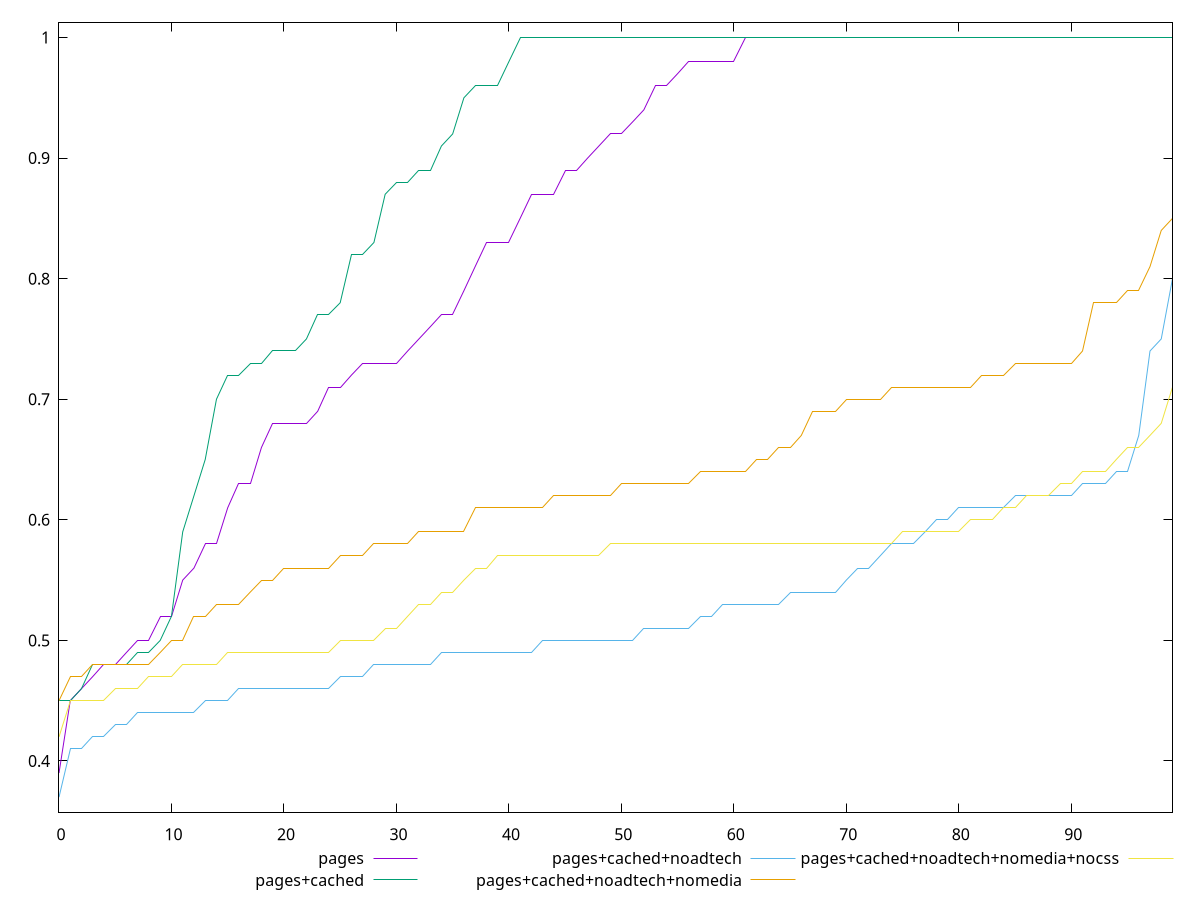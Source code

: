 reset

$pages <<EOF
0 0.39
1 0.45
2 0.46
3 0.47
4 0.48
5 0.48
6 0.49
7 0.5
8 0.5
9 0.52
10 0.52
11 0.55
12 0.56
13 0.58
14 0.58
15 0.61
16 0.63
17 0.63
18 0.66
19 0.68
20 0.68
21 0.68
22 0.68
23 0.69
24 0.71
25 0.71
26 0.72
27 0.73
28 0.73
29 0.73
30 0.73
31 0.74
32 0.75
33 0.76
34 0.77
35 0.77
36 0.79
37 0.81
38 0.83
39 0.83
40 0.83
41 0.85
42 0.87
43 0.87
44 0.87
45 0.89
46 0.89
47 0.9
48 0.91
49 0.92
50 0.92
51 0.93
52 0.94
53 0.96
54 0.96
55 0.97
56 0.98
57 0.98
58 0.98
59 0.98
60 0.98
61 1
62 1
63 1
64 1
65 1
66 1
67 1
68 1
69 1
70 1
71 1
72 1
73 1
74 1
75 1
76 1
77 1
78 1
79 1
80 1
81 1
82 1
83 1
84 1
85 1
86 1
87 1
88 1
89 1
90 1
91 1
92 1
93 1
94 1
95 1
96 1
97 1
98 1
99 1
EOF

$pagesCached <<EOF
0 0.45
1 0.45
2 0.46
3 0.48
4 0.48
5 0.48
6 0.48
7 0.49
8 0.49
9 0.5
10 0.52
11 0.59
12 0.62
13 0.65
14 0.7
15 0.72
16 0.72
17 0.73
18 0.73
19 0.74
20 0.74
21 0.74
22 0.75
23 0.77
24 0.77
25 0.78
26 0.82
27 0.82
28 0.83
29 0.87
30 0.88
31 0.88
32 0.89
33 0.89
34 0.91
35 0.92
36 0.95
37 0.96
38 0.96
39 0.96
40 0.98
41 1
42 1
43 1
44 1
45 1
46 1
47 1
48 1
49 1
50 1
51 1
52 1
53 1
54 1
55 1
56 1
57 1
58 1
59 1
60 1
61 1
62 1
63 1
64 1
65 1
66 1
67 1
68 1
69 1
70 1
71 1
72 1
73 1
74 1
75 1
76 1
77 1
78 1
79 1
80 1
81 1
82 1
83 1
84 1
85 1
86 1
87 1
88 1
89 1
90 1
91 1
92 1
93 1
94 1
95 1
96 1
97 1
98 1
99 1
EOF

$pagesCachedNoadtech <<EOF
0 0.37
1 0.41
2 0.41
3 0.42
4 0.42
5 0.43
6 0.43
7 0.44
8 0.44
9 0.44
10 0.44
11 0.44
12 0.44
13 0.45
14 0.45
15 0.45
16 0.46
17 0.46
18 0.46
19 0.46
20 0.46
21 0.46
22 0.46
23 0.46
24 0.46
25 0.47
26 0.47
27 0.47
28 0.48
29 0.48
30 0.48
31 0.48
32 0.48
33 0.48
34 0.49
35 0.49
36 0.49
37 0.49
38 0.49
39 0.49
40 0.49
41 0.49
42 0.49
43 0.5
44 0.5
45 0.5
46 0.5
47 0.5
48 0.5
49 0.5
50 0.5
51 0.5
52 0.51
53 0.51
54 0.51
55 0.51
56 0.51
57 0.52
58 0.52
59 0.53
60 0.53
61 0.53
62 0.53
63 0.53
64 0.53
65 0.54
66 0.54
67 0.54
68 0.54
69 0.54
70 0.55
71 0.56
72 0.56
73 0.57
74 0.58
75 0.58
76 0.58
77 0.59
78 0.6
79 0.6
80 0.61
81 0.61
82 0.61
83 0.61
84 0.61
85 0.62
86 0.62
87 0.62
88 0.62
89 0.62
90 0.62
91 0.63
92 0.63
93 0.63
94 0.64
95 0.64
96 0.67
97 0.74
98 0.75
99 0.8
EOF

$pagesCachedNoadtechNomedia <<EOF
0 0.45
1 0.47
2 0.47
3 0.48
4 0.48
5 0.48
6 0.48
7 0.48
8 0.48
9 0.49
10 0.5
11 0.5
12 0.52
13 0.52
14 0.53
15 0.53
16 0.53
17 0.54
18 0.55
19 0.55
20 0.56
21 0.56
22 0.56
23 0.56
24 0.56
25 0.57
26 0.57
27 0.57
28 0.58
29 0.58
30 0.58
31 0.58
32 0.59
33 0.59
34 0.59
35 0.59
36 0.59
37 0.61
38 0.61
39 0.61
40 0.61
41 0.61
42 0.61
43 0.61
44 0.62
45 0.62
46 0.62
47 0.62
48 0.62
49 0.62
50 0.63
51 0.63
52 0.63
53 0.63
54 0.63
55 0.63
56 0.63
57 0.64
58 0.64
59 0.64
60 0.64
61 0.64
62 0.65
63 0.65
64 0.66
65 0.66
66 0.67
67 0.69
68 0.69
69 0.69
70 0.7
71 0.7
72 0.7
73 0.7
74 0.71
75 0.71
76 0.71
77 0.71
78 0.71
79 0.71
80 0.71
81 0.71
82 0.72
83 0.72
84 0.72
85 0.73
86 0.73
87 0.73
88 0.73
89 0.73
90 0.73
91 0.74
92 0.78
93 0.78
94 0.78
95 0.79
96 0.79
97 0.81
98 0.84
99 0.85
EOF

$pagesCachedNoadtechNomediaNocss <<EOF
0 0.42
1 0.45
2 0.45
3 0.45
4 0.45
5 0.46
6 0.46
7 0.46
8 0.47
9 0.47
10 0.47
11 0.48
12 0.48
13 0.48
14 0.48
15 0.49
16 0.49
17 0.49
18 0.49
19 0.49
20 0.49
21 0.49
22 0.49
23 0.49
24 0.49
25 0.5
26 0.5
27 0.5
28 0.5
29 0.51
30 0.51
31 0.52
32 0.53
33 0.53
34 0.54
35 0.54
36 0.55
37 0.56
38 0.56
39 0.57
40 0.57
41 0.57
42 0.57
43 0.57
44 0.57
45 0.57
46 0.57
47 0.57
48 0.57
49 0.58
50 0.58
51 0.58
52 0.58
53 0.58
54 0.58
55 0.58
56 0.58
57 0.58
58 0.58
59 0.58
60 0.58
61 0.58
62 0.58
63 0.58
64 0.58
65 0.58
66 0.58
67 0.58
68 0.58
69 0.58
70 0.58
71 0.58
72 0.58
73 0.58
74 0.58
75 0.59
76 0.59
77 0.59
78 0.59
79 0.59
80 0.59
81 0.6
82 0.6
83 0.6
84 0.61
85 0.61
86 0.62
87 0.62
88 0.62
89 0.63
90 0.63
91 0.64
92 0.64
93 0.64
94 0.65
95 0.66
96 0.66
97 0.67
98 0.68
99 0.71
EOF

set key outside below
set xrange [0:99]
set yrange [0.3574:1.0126]
set trange [0.3574:1.0126]
set terminal svg size 640, 580 enhanced background rgb 'white'
set output "report_00013_2021-02-09T12-04-24.940Z/uses-http2/comparison/sorted/all_score.svg"

plot $pages title "pages" with line, \
     $pagesCached title "pages+cached" with line, \
     $pagesCachedNoadtech title "pages+cached+noadtech" with line, \
     $pagesCachedNoadtechNomedia title "pages+cached+noadtech+nomedia" with line, \
     $pagesCachedNoadtechNomediaNocss title "pages+cached+noadtech+nomedia+nocss" with line

reset
